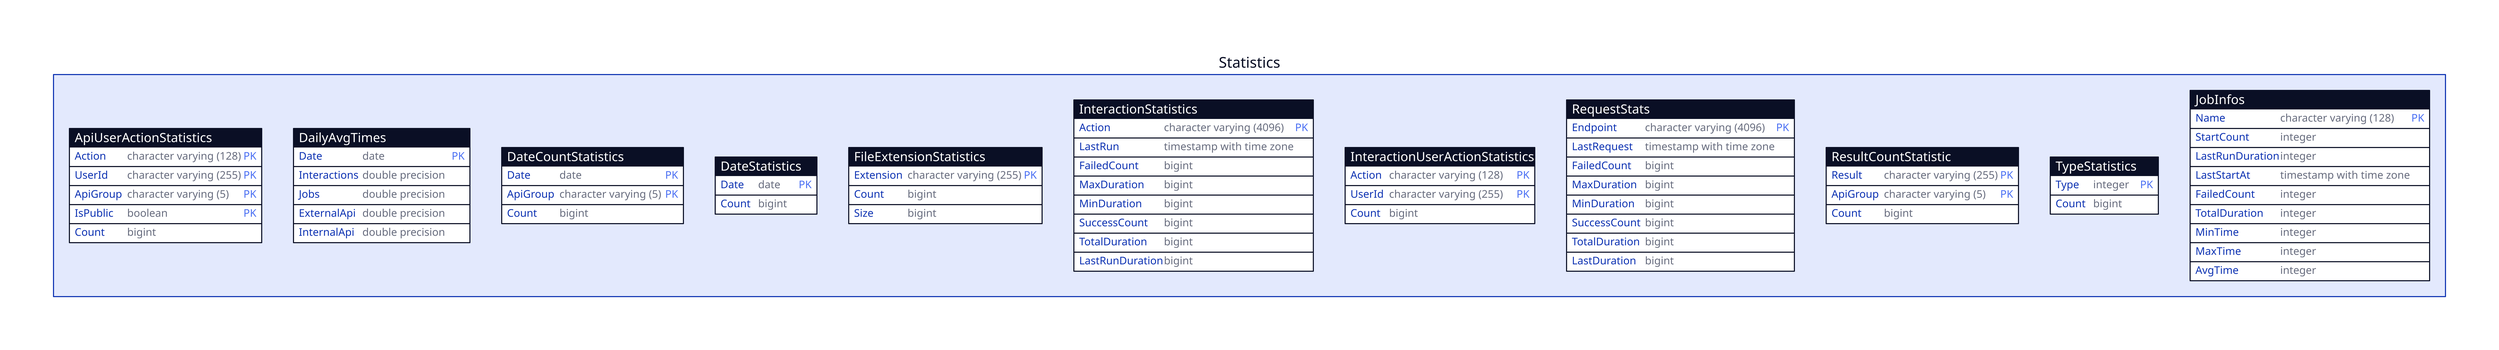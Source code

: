Statistics.ApiUserActionStatistics: {
  shape: sql_table

  Action: character varying (128) {constraint: primary_key}
  UserId: character varying (255) {constraint: primary_key}
  ApiGroup: character varying (5) {constraint: primary_key}
  IsPublic: boolean {constraint: primary_key}
  Count: bigint
}

Statistics.DailyAvgTimes: {
  shape: sql_table

  Date: date {constraint: primary_key}
  Interactions: double precision
  Jobs: double precision
  ExternalApi: double precision
  InternalApi: double precision
}

Statistics.DateCountStatistics: {
  shape: sql_table

  Date: date {constraint: primary_key}
  ApiGroup: character varying (5) {constraint: primary_key}
  Count: bigint
}

Statistics.DateStatistics: {
  shape: sql_table

  Date: date {constraint: primary_key}
  Count: bigint
}

Statistics.FileExtensionStatistics: {
  shape: sql_table

  Extension: character varying (255) {constraint: primary_key}
  Count: bigint
  Size: bigint
}

Statistics.InteractionStatistics: {
  shape: sql_table

  Action: character varying (4096) {constraint: primary_key}
  LastRun: timestamp with time zone
  FailedCount: bigint
  MaxDuration: bigint
  MinDuration: bigint
  SuccessCount: bigint
  TotalDuration: bigint
  LastRunDuration: bigint
}

Statistics.InteractionUserActionStatistics: {
  shape: sql_table

  Action: character varying (128) {constraint: primary_key}
  UserId: character varying (255) {constraint: primary_key}
  Count: bigint
}

Statistics.RequestStats: {
  shape: sql_table

  Endpoint: character varying (4096) {constraint: primary_key}
  LastRequest: timestamp with time zone
  FailedCount: bigint
  MaxDuration: bigint
  MinDuration: bigint
  SuccessCount: bigint
  TotalDuration: bigint
  LastDuration: bigint
}

Statistics.ResultCountStatistic: {
  shape: sql_table

  Result: character varying (255) {constraint: primary_key}
  ApiGroup: character varying (5) {constraint: primary_key}
  Count: bigint
}

Statistics.TypeStatistics: {
  shape: sql_table

  Type: integer {constraint: primary_key}
  Count: bigint
}

Statistics.JobInfos: {
  shape: sql_table

  Name: character varying (128) {constraint: primary_key}
  StartCount: integer
  LastRunDuration: integer
  LastStartAt: timestamp with time zone
  FailedCount: integer
  TotalDuration: integer
  MinTime: integer
  MaxTime: integer
  AvgTime: integer
}
